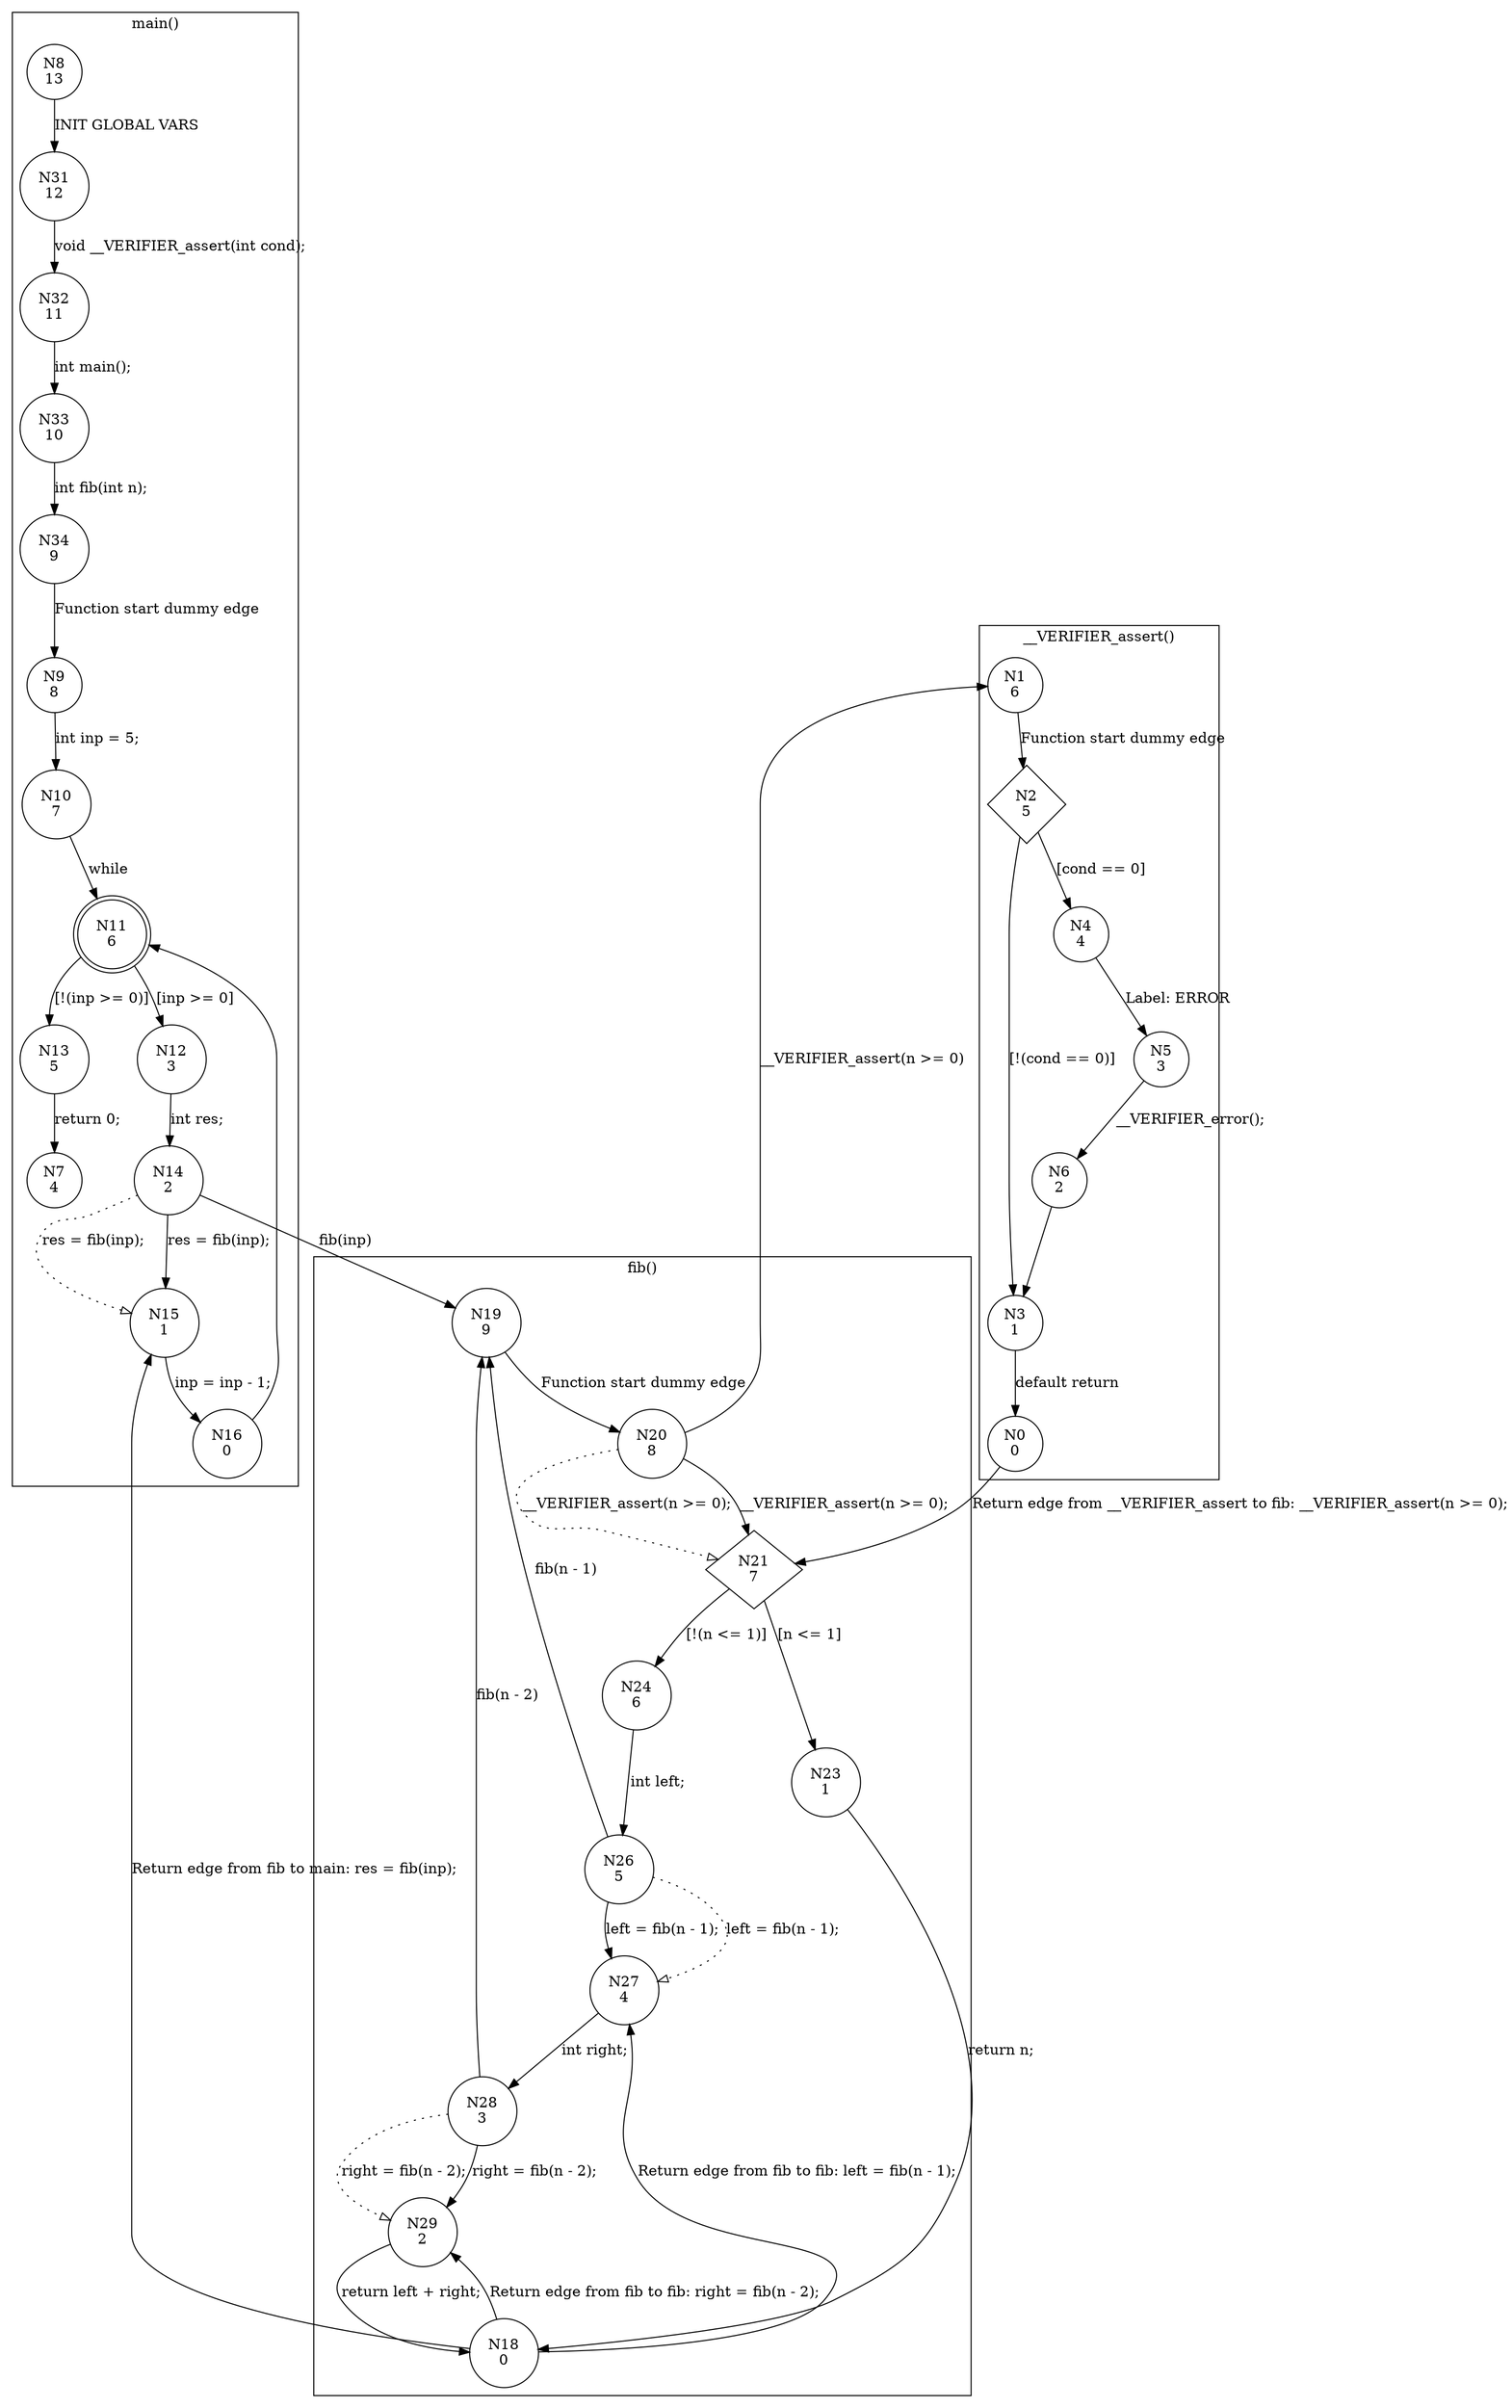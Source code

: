 digraph CFA {
8 [shape="circle" label="N8\n13"]
31 [shape="circle" label="N31\n12"]
32 [shape="circle" label="N32\n11"]
33 [shape="circle" label="N33\n10"]
34 [shape="circle" label="N34\n9"]
9 [shape="circle" label="N9\n8"]
10 [shape="circle" label="N10\n7"]
11 [shape="doublecircle" label="N11\n6"]
13 [shape="circle" label="N13\n5"]
7 [shape="circle" label="N7\n4"]
12 [shape="circle" label="N12\n3"]
14 [shape="circle" label="N14\n2"]
19 [shape="circle" label="N19\n9"]
20 [shape="circle" label="N20\n8"]
1 [shape="circle" label="N1\n6"]
2 [shape="diamond" label="N2\n5"]
3 [shape="circle" label="N3\n1"]
0 [shape="circle" label="N0\n0"]
21 [shape="diamond" label="N21\n7"]
24 [shape="circle" label="N24\n6"]
26 [shape="circle" label="N26\n5"]
27 [shape="circle" label="N27\n4"]
28 [shape="circle" label="N28\n3"]
29 [shape="circle" label="N29\n2"]
18 [shape="circle" label="N18\n0"]
15 [shape="circle" label="N15\n1"]
16 [shape="circle" label="N16\n0"]
23 [shape="circle" label="N23\n1"]
4 [shape="circle" label="N4\n4"]
5 [shape="circle" label="N5\n3"]
6 [shape="circle" label="N6\n2"]
node [shape="circle"]
subgraph cluster___VERIFIER_assert {
label="__VERIFIER_assert()"
1 -> 2 [label="Function start dummy edge"]
2 -> 4 [label="[cond == 0]"]
2 -> 3 [label="[!(cond == 0)]"]
3 -> 0 [label="default return"]
4 -> 5 [label="Label: ERROR"]
5 -> 6 [label="__VERIFIER_error();"]
6 -> 3 [label=""]}
subgraph cluster_fib {
label="fib()"
19 -> 20 [label="Function start dummy edge"]
20 -> 21 [label="__VERIFIER_assert(n >= 0);" style="dotted" arrowhead="empty"]
20 -> 21 [label="__VERIFIER_assert(n >= 0);"]
21 -> 23 [label="[n <= 1]"]
21 -> 24 [label="[!(n <= 1)]"]
24 -> 26 [label="int left;"]
26 -> 27 [label="left = fib(n - 1);" style="dotted" arrowhead="empty"]
26 -> 27 [label="left = fib(n - 1);"]
27 -> 28 [label="int right;"]
28 -> 29 [label="right = fib(n - 2);" style="dotted" arrowhead="empty"]
28 -> 29 [label="right = fib(n - 2);"]
29 -> 18 [label="return left + right;"]
23 -> 18 [label="return n;"]}
subgraph cluster_main {
label="main()"
8 -> 31 [label="INIT GLOBAL VARS"]
31 -> 32 [label="void __VERIFIER_assert(int cond);"]
32 -> 33 [label="int main();"]
33 -> 34 [label="int fib(int n);"]
34 -> 9 [label="Function start dummy edge"]
9 -> 10 [label="int inp = 5;"]
10 -> 11 [label="while"]
11 -> 12 [label="[inp >= 0]"]
11 -> 13 [label="[!(inp >= 0)]"]
13 -> 7 [label="return 0;"]
12 -> 14 [label="int res;"]
14 -> 15 [label="res = fib(inp);" style="dotted" arrowhead="empty"]
14 -> 15 [label="res = fib(inp);"]
15 -> 16 [label="inp = inp - 1;"]
16 -> 11 [label=""]}
14 -> 19 [label="fib(inp)"]
20 -> 1 [label="__VERIFIER_assert(n >= 0)"]
0 -> 21 [label="Return edge from __VERIFIER_assert to fib: __VERIFIER_assert(n >= 0);"]
26 -> 19 [label="fib(n - 1)"]
28 -> 19 [label="fib(n - 2)"]
18 -> 27 [label="Return edge from fib to fib: left = fib(n - 1);"]
18 -> 29 [label="Return edge from fib to fib: right = fib(n - 2);"]
18 -> 15 [label="Return edge from fib to main: res = fib(inp);"]}